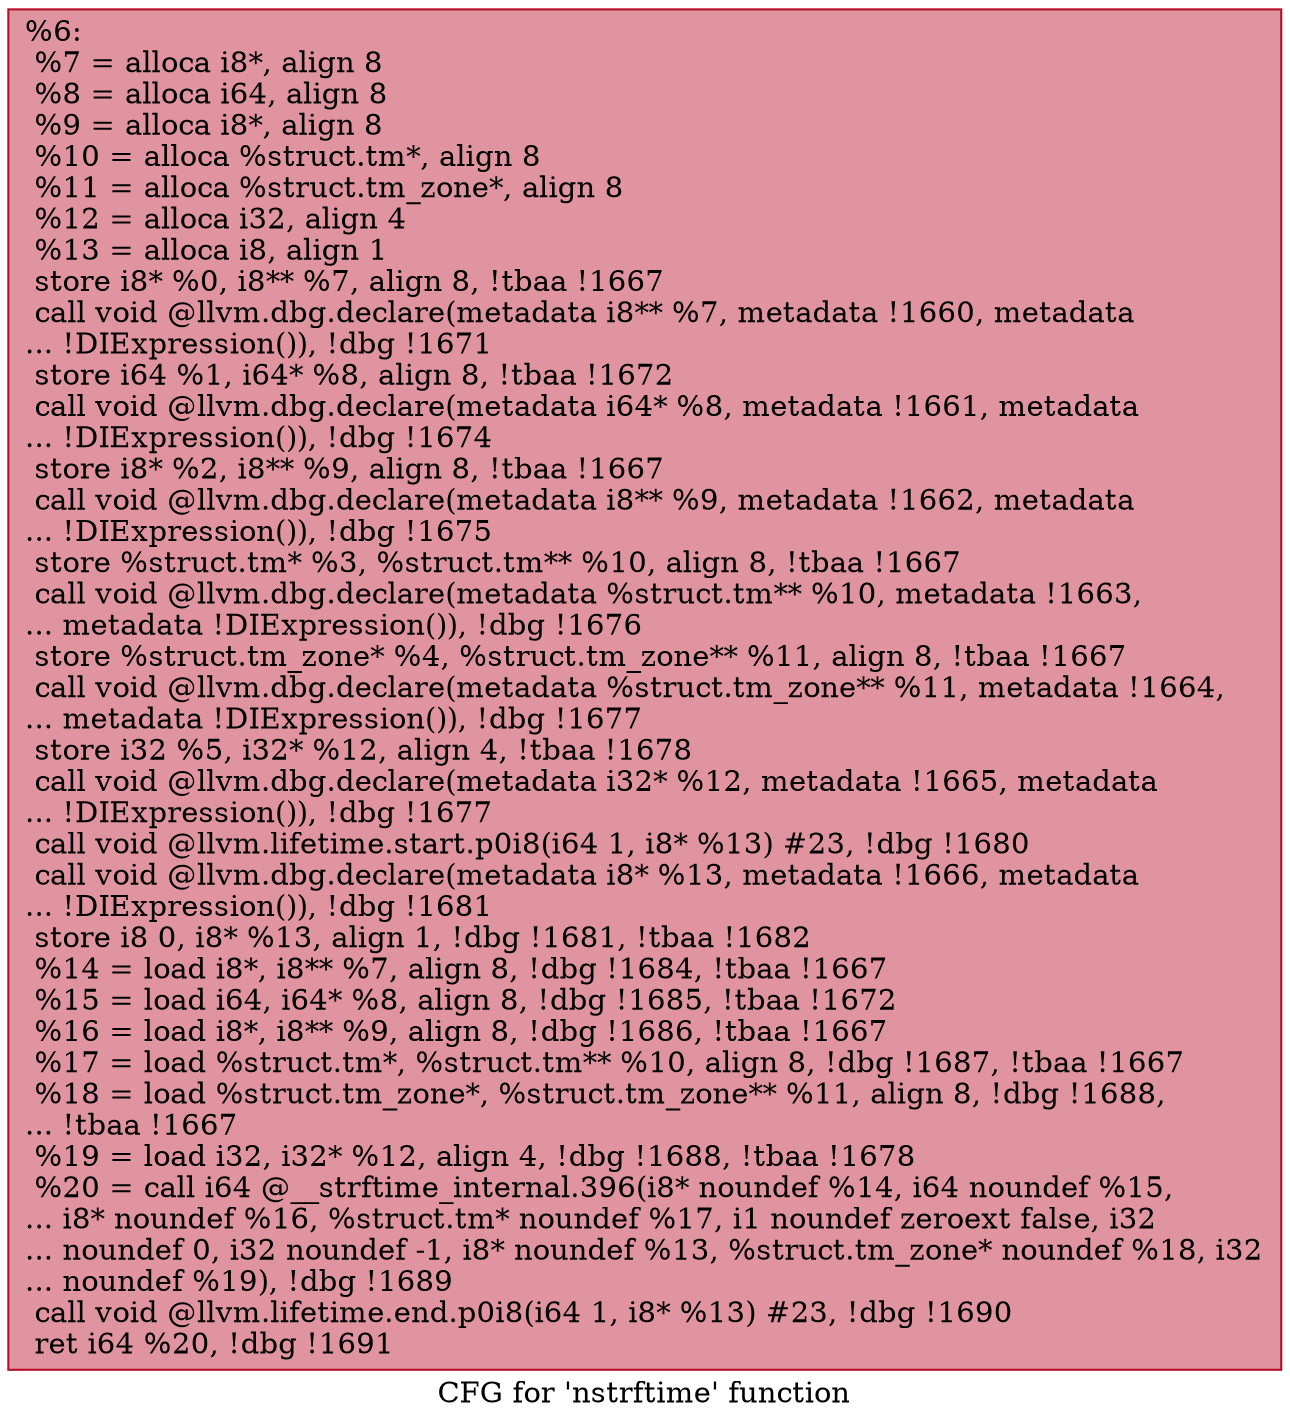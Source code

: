 digraph "CFG for 'nstrftime' function" {
	label="CFG for 'nstrftime' function";

	Node0x1928a00 [shape=record,color="#b70d28ff", style=filled, fillcolor="#b70d2870",label="{%6:\l  %7 = alloca i8*, align 8\l  %8 = alloca i64, align 8\l  %9 = alloca i8*, align 8\l  %10 = alloca %struct.tm*, align 8\l  %11 = alloca %struct.tm_zone*, align 8\l  %12 = alloca i32, align 4\l  %13 = alloca i8, align 1\l  store i8* %0, i8** %7, align 8, !tbaa !1667\l  call void @llvm.dbg.declare(metadata i8** %7, metadata !1660, metadata\l... !DIExpression()), !dbg !1671\l  store i64 %1, i64* %8, align 8, !tbaa !1672\l  call void @llvm.dbg.declare(metadata i64* %8, metadata !1661, metadata\l... !DIExpression()), !dbg !1674\l  store i8* %2, i8** %9, align 8, !tbaa !1667\l  call void @llvm.dbg.declare(metadata i8** %9, metadata !1662, metadata\l... !DIExpression()), !dbg !1675\l  store %struct.tm* %3, %struct.tm** %10, align 8, !tbaa !1667\l  call void @llvm.dbg.declare(metadata %struct.tm** %10, metadata !1663,\l... metadata !DIExpression()), !dbg !1676\l  store %struct.tm_zone* %4, %struct.tm_zone** %11, align 8, !tbaa !1667\l  call void @llvm.dbg.declare(metadata %struct.tm_zone** %11, metadata !1664,\l... metadata !DIExpression()), !dbg !1677\l  store i32 %5, i32* %12, align 4, !tbaa !1678\l  call void @llvm.dbg.declare(metadata i32* %12, metadata !1665, metadata\l... !DIExpression()), !dbg !1677\l  call void @llvm.lifetime.start.p0i8(i64 1, i8* %13) #23, !dbg !1680\l  call void @llvm.dbg.declare(metadata i8* %13, metadata !1666, metadata\l... !DIExpression()), !dbg !1681\l  store i8 0, i8* %13, align 1, !dbg !1681, !tbaa !1682\l  %14 = load i8*, i8** %7, align 8, !dbg !1684, !tbaa !1667\l  %15 = load i64, i64* %8, align 8, !dbg !1685, !tbaa !1672\l  %16 = load i8*, i8** %9, align 8, !dbg !1686, !tbaa !1667\l  %17 = load %struct.tm*, %struct.tm** %10, align 8, !dbg !1687, !tbaa !1667\l  %18 = load %struct.tm_zone*, %struct.tm_zone** %11, align 8, !dbg !1688,\l... !tbaa !1667\l  %19 = load i32, i32* %12, align 4, !dbg !1688, !tbaa !1678\l  %20 = call i64 @__strftime_internal.396(i8* noundef %14, i64 noundef %15,\l... i8* noundef %16, %struct.tm* noundef %17, i1 noundef zeroext false, i32\l... noundef 0, i32 noundef -1, i8* noundef %13, %struct.tm_zone* noundef %18, i32\l... noundef %19), !dbg !1689\l  call void @llvm.lifetime.end.p0i8(i64 1, i8* %13) #23, !dbg !1690\l  ret i64 %20, !dbg !1691\l}"];
}
